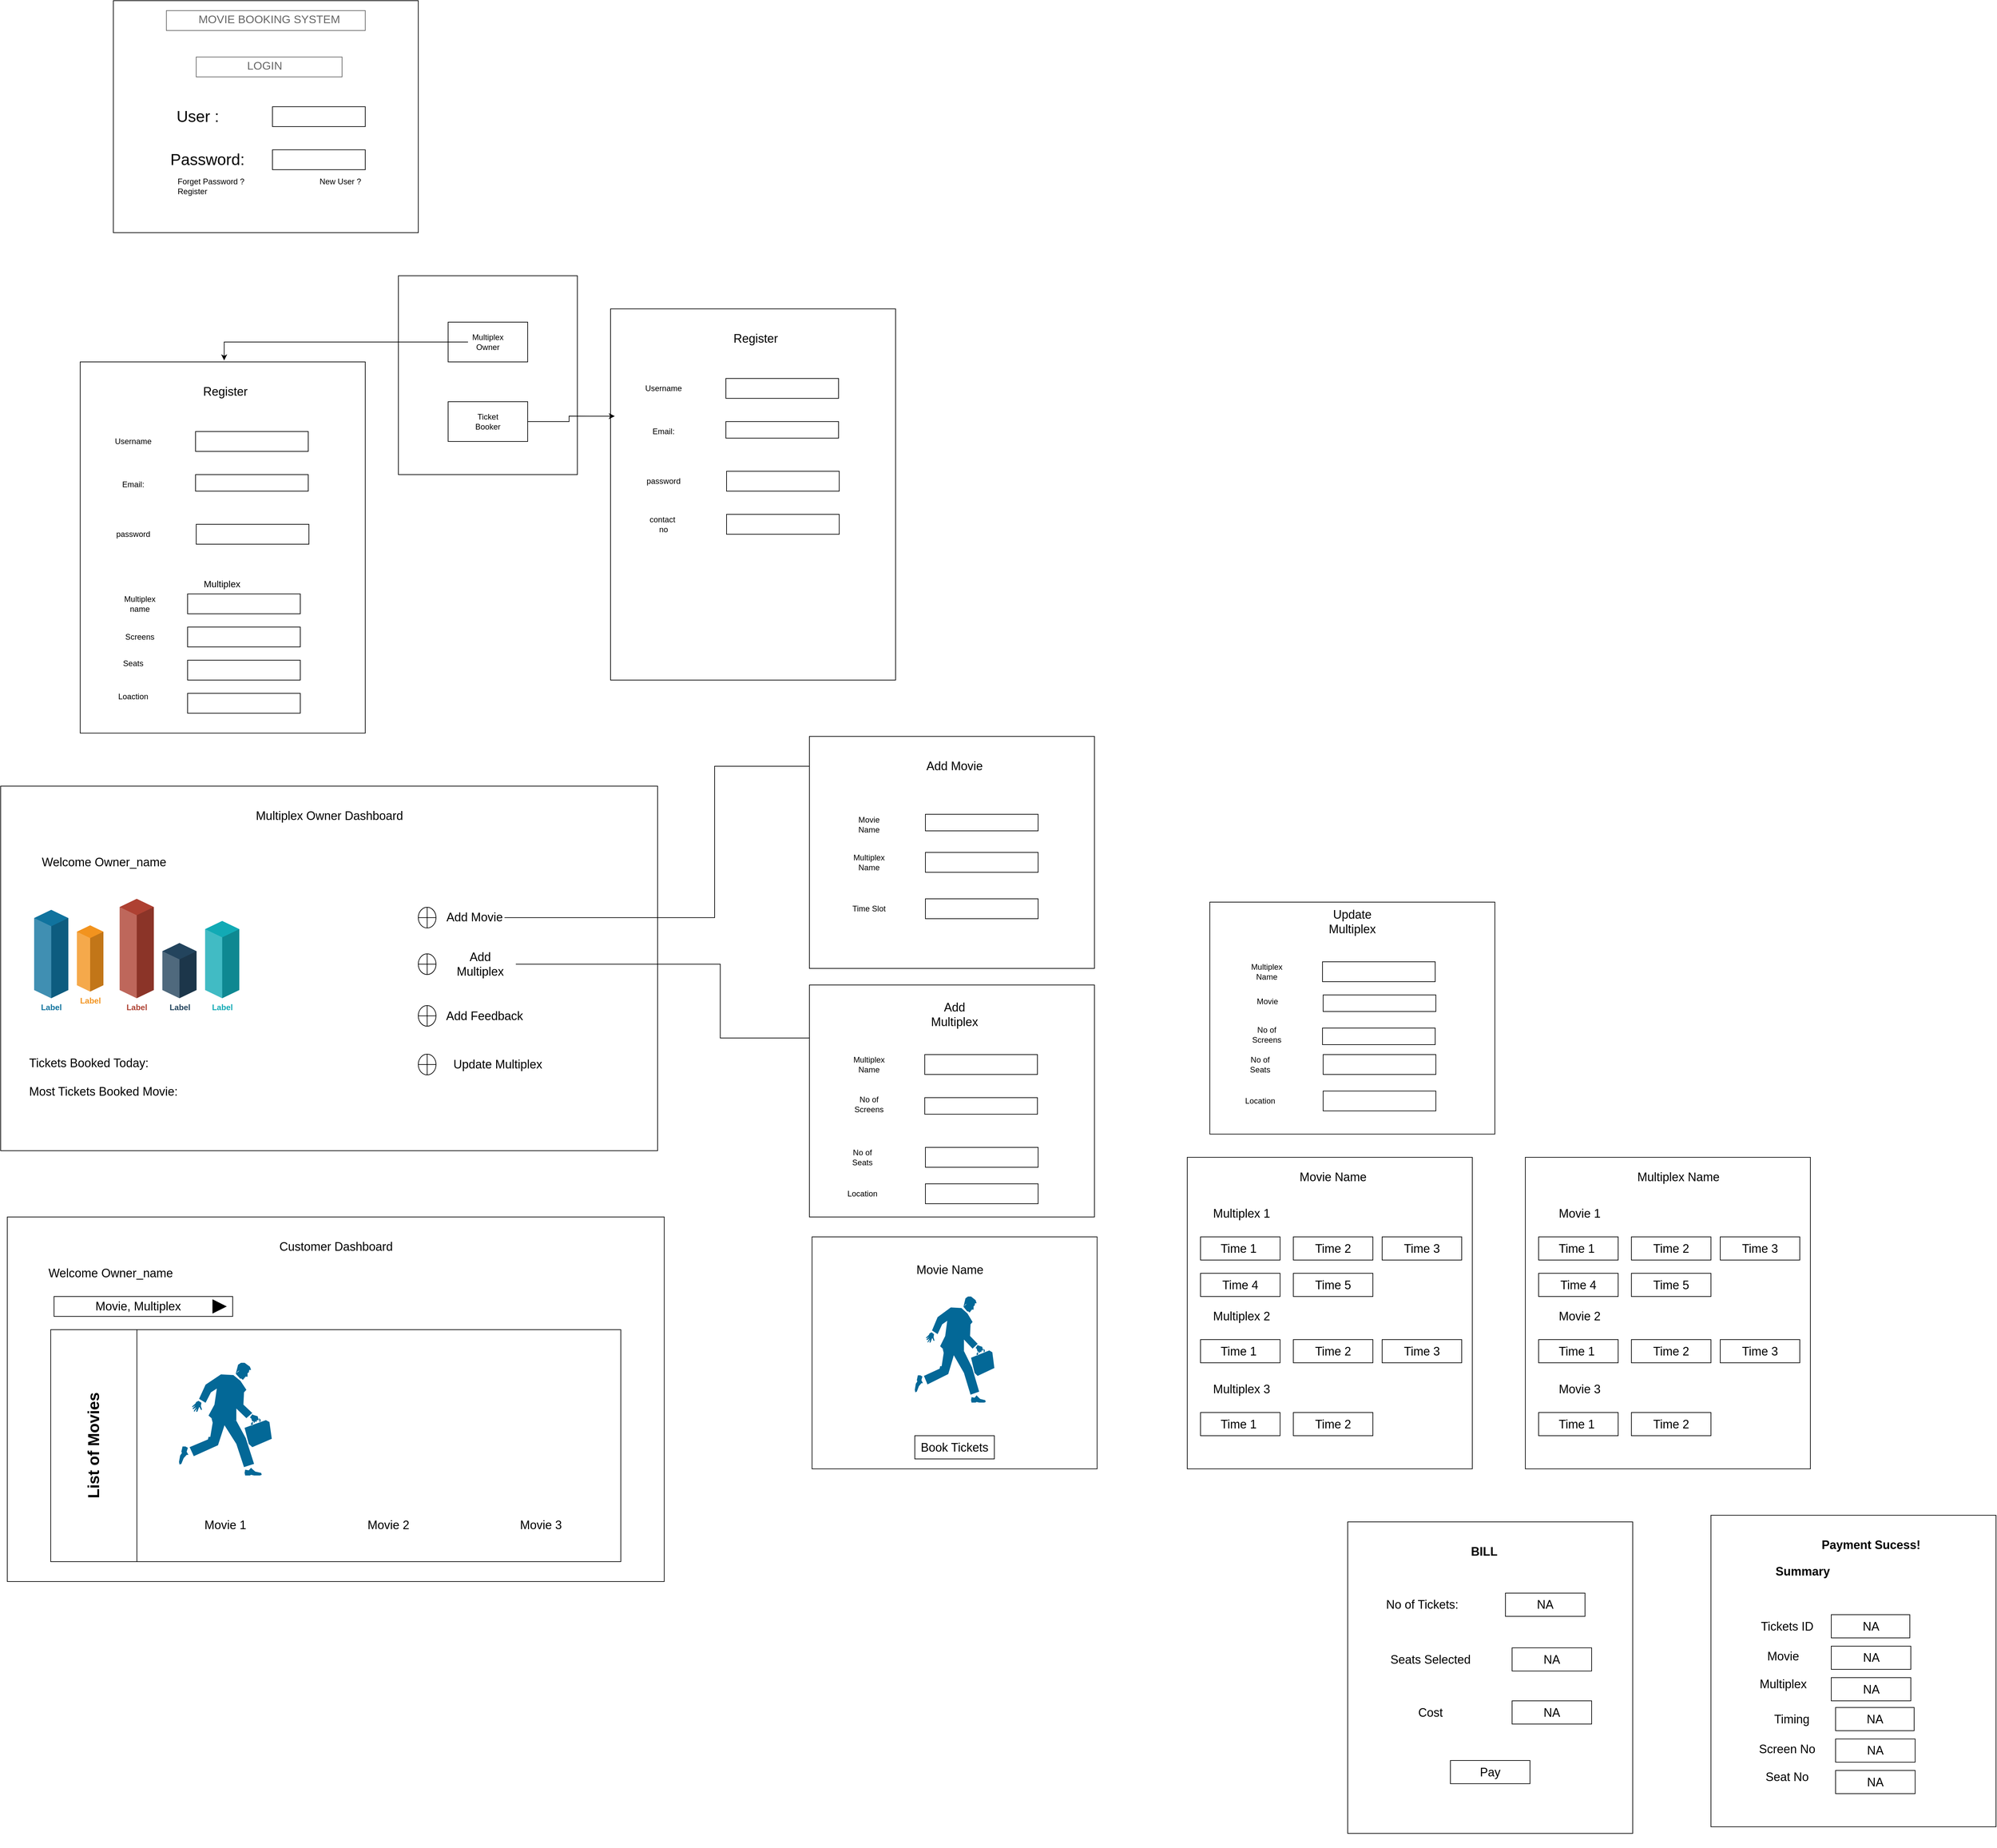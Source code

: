 <mxfile version="24.2.3" type="device">
  <diagram name="Page-1" id="WQrymJdr3ygTcZnvvrK-">
    <mxGraphModel dx="4088" dy="1888" grid="1" gridSize="10" guides="1" tooltips="1" connect="1" arrows="1" fold="1" page="0" pageScale="1" pageWidth="850" pageHeight="1100" math="0" shadow="0">
      <root>
        <mxCell id="0" />
        <mxCell id="1" parent="0" />
        <mxCell id="TUhkHiEP8NOq4ZhZ3hfY-7" value="&lt;font style=&quot;font-size: 24px;&quot;&gt;&amp;nbsp; &amp;nbsp; &amp;nbsp; &amp;nbsp; &amp;nbsp; &amp;nbsp; &amp;nbsp; User :&amp;nbsp;&lt;/font&gt;" style="rounded=0;whiteSpace=wrap;html=1;align=left;" parent="1" vertex="1">
          <mxGeometry x="50" y="25" width="460" height="350" as="geometry" />
        </mxCell>
        <mxCell id="-5BwdbjYQAo27r-Ugojy-1" value="&amp;nbsp; &amp;nbsp; &amp;nbsp; &amp;nbsp; &amp;nbsp;MOVIE BOOKING SYSTEM" style="strokeWidth=1;shadow=0;dashed=0;align=center;html=1;shape=mxgraph.mockup.text.textBox;fontColor=#666666;align=left;fontSize=17;spacingLeft=4;spacingTop=-3;whiteSpace=wrap;strokeColor=#666666;mainText=" parent="1" vertex="1">
          <mxGeometry x="130" y="40" width="300" height="30" as="geometry" />
        </mxCell>
        <mxCell id="-5BwdbjYQAo27r-Ugojy-2" value="&amp;nbsp; &amp;nbsp; &amp;nbsp; &amp;nbsp; &amp;nbsp; &amp;nbsp; &amp;nbsp; &amp;nbsp;LOGIN" style="strokeWidth=1;shadow=0;dashed=0;align=center;html=1;shape=mxgraph.mockup.text.textBox;fontColor=#666666;align=left;fontSize=17;spacingLeft=4;spacingTop=-3;whiteSpace=wrap;strokeColor=#666666;mainText=" parent="1" vertex="1">
          <mxGeometry x="175" y="110" width="220" height="30" as="geometry" />
        </mxCell>
        <mxCell id="CASm4LbB6wG_RDwQblRx-1" value="" style="verticalLabelPosition=bottom;verticalAlign=top;html=1;shape=mxgraph.basic.rect;fillColor2=none;strokeWidth=1;size=20;indent=5;" parent="1" vertex="1">
          <mxGeometry x="290" y="185" width="140" height="30" as="geometry" />
        </mxCell>
        <mxCell id="CASm4LbB6wG_RDwQblRx-2" value="&lt;font style=&quot;font-size: 24px;&quot;&gt;Password:&lt;/font&gt;" style="text;strokeColor=none;align=center;fillColor=none;html=1;verticalAlign=middle;whiteSpace=wrap;rounded=0;" parent="1" vertex="1">
          <mxGeometry x="162" y="250" width="60" height="30" as="geometry" />
        </mxCell>
        <mxCell id="CASm4LbB6wG_RDwQblRx-3" value="" style="verticalLabelPosition=bottom;verticalAlign=top;html=1;shape=mxgraph.basic.rect;fillColor2=none;strokeWidth=1;size=20;indent=5;" parent="1" vertex="1">
          <mxGeometry x="290" y="250" width="140" height="30" as="geometry" />
        </mxCell>
        <mxCell id="CASm4LbB6wG_RDwQblRx-4" value="Forget Password ?&amp;nbsp; &amp;nbsp; &amp;nbsp; &amp;nbsp; &amp;nbsp; &amp;nbsp; &amp;nbsp; &amp;nbsp; &amp;nbsp; &amp;nbsp; &amp;nbsp; &amp;nbsp; &amp;nbsp; &amp;nbsp; &amp;nbsp; &amp;nbsp; &amp;nbsp; New User ? Register" style="text;strokeColor=none;align=left;fillColor=none;html=1;verticalAlign=middle;whiteSpace=wrap;rounded=0;" parent="1" vertex="1">
          <mxGeometry x="145" y="290" width="325" height="30" as="geometry" />
        </mxCell>
        <mxCell id="CASm4LbB6wG_RDwQblRx-5" value="" style="verticalLabelPosition=bottom;verticalAlign=top;html=1;shape=mxgraph.basic.rect;fillColor2=none;strokeWidth=1;size=20;indent=5;" parent="1" vertex="1">
          <mxGeometry x="480" y="440" width="270" height="300" as="geometry" />
        </mxCell>
        <mxCell id="CASm4LbB6wG_RDwQblRx-6" value="" style="verticalLabelPosition=bottom;verticalAlign=top;html=1;shape=mxgraph.basic.rect;fillColor2=none;strokeWidth=1;size=20;indent=5;" parent="1" vertex="1">
          <mxGeometry x="555" y="510" width="120" height="60" as="geometry" />
        </mxCell>
        <mxCell id="CASm4LbB6wG_RDwQblRx-7" value="" style="verticalLabelPosition=bottom;verticalAlign=top;html=1;shape=mxgraph.basic.rect;fillColor2=none;strokeWidth=1;size=20;indent=5;" parent="1" vertex="1">
          <mxGeometry x="555" y="630" width="120" height="60" as="geometry" />
        </mxCell>
        <mxCell id="CASm4LbB6wG_RDwQblRx-8" value="Multiplex Owner" style="text;strokeColor=none;align=center;fillColor=none;html=1;verticalAlign=middle;whiteSpace=wrap;rounded=0;" parent="1" vertex="1">
          <mxGeometry x="585" y="525" width="60" height="30" as="geometry" />
        </mxCell>
        <mxCell id="CASm4LbB6wG_RDwQblRx-9" value="Ticket Booker" style="text;strokeColor=none;align=center;fillColor=none;html=1;verticalAlign=middle;whiteSpace=wrap;rounded=0;" parent="1" vertex="1">
          <mxGeometry x="585" y="645" width="60" height="30" as="geometry" />
        </mxCell>
        <mxCell id="CASm4LbB6wG_RDwQblRx-11" value="&lt;span style=&quot;color: rgba(0, 0, 0, 0); font-family: monospace; font-size: 0px; text-align: start;&quot;&gt;%3CmxGraphModel%3E%3Croot%3E%3CmxCell%20id%3D%220%22%2F%3E%3CmxCell%20id%3D%221%22%20parent%3D%220%22%2F%3E%3CmxCell%20id%3D%222%22%20value%3D%22%22%20style%3D%22verticalLabelPosition%3Dbottom%3BverticalAlign%3Dtop%3Bhtml%3D1%3Bshape%3Dmxgraph.basic.rect%3BfillColor2%3Dnone%3BstrokeWidth%3D1%3Bsize%3D20%3Bindent%3D5%3B%22%20vertex%3D%221%22%20parent%3D%221%22%3E%3CmxGeometry%20x%3D%22174%22%20y%3D%22675%22%20width%3D%22170%22%20height%3D%2230%22%20as%3D%22geometry%22%2F%3E%3C%2FmxCell%3E%3C%2Froot%3E%3C%2FmxGraphModel%3E&lt;/span&gt;" style="verticalLabelPosition=bottom;verticalAlign=top;html=1;shape=mxgraph.basic.rect;fillColor2=none;strokeWidth=1;size=0;indent=5;" parent="1" vertex="1">
          <mxGeometry y="570" width="430" height="560" as="geometry" />
        </mxCell>
        <mxCell id="CASm4LbB6wG_RDwQblRx-12" value="&lt;font style=&quot;font-size: 18px;&quot;&gt;Register&lt;/font&gt;" style="text;strokeColor=none;align=center;fillColor=none;html=1;verticalAlign=middle;whiteSpace=wrap;rounded=0;" parent="1" vertex="1">
          <mxGeometry x="174" y="600" width="90" height="30" as="geometry" />
        </mxCell>
        <mxCell id="CASm4LbB6wG_RDwQblRx-13" value="Username" style="text;strokeColor=none;align=center;fillColor=none;html=1;verticalAlign=middle;whiteSpace=wrap;rounded=0;" parent="1" vertex="1">
          <mxGeometry x="50" y="675" width="60" height="30" as="geometry" />
        </mxCell>
        <mxCell id="CASm4LbB6wG_RDwQblRx-15" value="Email:" style="text;strokeColor=none;align=center;fillColor=none;html=1;verticalAlign=middle;whiteSpace=wrap;rounded=0;" parent="1" vertex="1">
          <mxGeometry x="50" y="740" width="60" height="30" as="geometry" />
        </mxCell>
        <mxCell id="CASm4LbB6wG_RDwQblRx-16" value="password" style="text;strokeColor=none;align=center;fillColor=none;html=1;verticalAlign=middle;whiteSpace=wrap;rounded=0;" parent="1" vertex="1">
          <mxGeometry x="50" y="815" width="60" height="30" as="geometry" />
        </mxCell>
        <mxCell id="CASm4LbB6wG_RDwQblRx-17" value="&lt;font style=&quot;font-size: 14px;&quot;&gt;Multiplex&lt;/font&gt;" style="text;strokeColor=none;align=center;fillColor=none;html=1;verticalAlign=middle;whiteSpace=wrap;rounded=0;" parent="1" vertex="1">
          <mxGeometry x="184" y="890" width="60" height="30" as="geometry" />
        </mxCell>
        <mxCell id="CASm4LbB6wG_RDwQblRx-18" value="Multiplex name" style="text;strokeColor=none;align=center;fillColor=none;html=1;verticalAlign=middle;whiteSpace=wrap;rounded=0;" parent="1" vertex="1">
          <mxGeometry x="50" y="920" width="80" height="30" as="geometry" />
        </mxCell>
        <mxCell id="CASm4LbB6wG_RDwQblRx-19" value="Screens" style="text;strokeColor=none;align=center;fillColor=none;html=1;verticalAlign=middle;whiteSpace=wrap;rounded=0;" parent="1" vertex="1">
          <mxGeometry x="50" y="970" width="80" height="30" as="geometry" />
        </mxCell>
        <mxCell id="CASm4LbB6wG_RDwQblRx-20" value="Seats" style="text;strokeColor=none;align=center;fillColor=none;html=1;verticalAlign=middle;whiteSpace=wrap;rounded=0;" parent="1" vertex="1">
          <mxGeometry x="40" y="1010" width="80" height="30" as="geometry" />
        </mxCell>
        <mxCell id="CASm4LbB6wG_RDwQblRx-22" value="Loaction" style="text;strokeColor=none;align=center;fillColor=none;html=1;verticalAlign=middle;whiteSpace=wrap;rounded=0;" parent="1" vertex="1">
          <mxGeometry x="40" y="1060" width="80" height="30" as="geometry" />
        </mxCell>
        <mxCell id="CASm4LbB6wG_RDwQblRx-24" value="" style="verticalLabelPosition=bottom;verticalAlign=top;html=1;shape=mxgraph.basic.rect;fillColor2=none;strokeWidth=1;size=20;indent=5;" parent="1" vertex="1">
          <mxGeometry x="174" y="675" width="170" height="30" as="geometry" />
        </mxCell>
        <mxCell id="CASm4LbB6wG_RDwQblRx-25" value="" style="verticalLabelPosition=bottom;verticalAlign=top;html=1;shape=mxgraph.basic.rect;fillColor2=none;strokeWidth=1;size=20;indent=5;" parent="1" vertex="1">
          <mxGeometry x="174" y="740" width="170" height="25" as="geometry" />
        </mxCell>
        <mxCell id="CASm4LbB6wG_RDwQblRx-26" value="" style="verticalLabelPosition=bottom;verticalAlign=top;html=1;shape=mxgraph.basic.rect;fillColor2=none;strokeWidth=1;size=20;indent=5;" parent="1" vertex="1">
          <mxGeometry x="175" y="815" width="170" height="30" as="geometry" />
        </mxCell>
        <mxCell id="CASm4LbB6wG_RDwQblRx-28" value="" style="verticalLabelPosition=bottom;verticalAlign=top;html=1;shape=mxgraph.basic.rect;fillColor2=none;strokeWidth=1;size=20;indent=5;" parent="1" vertex="1">
          <mxGeometry x="162" y="920" width="170" height="30" as="geometry" />
        </mxCell>
        <mxCell id="CASm4LbB6wG_RDwQblRx-29" value="" style="verticalLabelPosition=bottom;verticalAlign=top;html=1;shape=mxgraph.basic.rect;fillColor2=none;strokeWidth=1;size=20;indent=5;" parent="1" vertex="1">
          <mxGeometry x="162" y="970" width="170" height="30" as="geometry" />
        </mxCell>
        <mxCell id="CASm4LbB6wG_RDwQblRx-30" value="" style="verticalLabelPosition=bottom;verticalAlign=top;html=1;shape=mxgraph.basic.rect;fillColor2=none;strokeWidth=1;size=20;indent=5;" parent="1" vertex="1">
          <mxGeometry x="162" y="1020" width="170" height="30" as="geometry" />
        </mxCell>
        <mxCell id="CASm4LbB6wG_RDwQblRx-31" value="" style="verticalLabelPosition=bottom;verticalAlign=top;html=1;shape=mxgraph.basic.rect;fillColor2=none;strokeWidth=1;size=20;indent=5;" parent="1" vertex="1">
          <mxGeometry x="162" y="1070" width="170" height="30" as="geometry" />
        </mxCell>
        <mxCell id="CASm4LbB6wG_RDwQblRx-33" value="&lt;span style=&quot;color: rgba(0, 0, 0, 0); font-family: monospace; font-size: 0px; text-align: start;&quot;&gt;%3CmxGraphModel%3E%3Croot%3E%3CmxCell%20id%3D%220%22%2F%3E%3CmxCell%20id%3D%221%22%20parent%3D%220%22%2F%3E%3CmxCell%20id%3D%222%22%20value%3D%22%22%20style%3D%22verticalLabelPosition%3Dbottom%3BverticalAlign%3Dtop%3Bhtml%3D1%3Bshape%3Dmxgraph.basic.rect%3BfillColor2%3Dnone%3BstrokeWidth%3D1%3Bsize%3D20%3Bindent%3D5%3B%22%20vertex%3D%221%22%20parent%3D%221%22%3E%3CmxGeometry%20x%3D%22174%22%20y%3D%22675%22%20width%3D%22170%22%20height%3D%2230%22%20as%3D%22geometry%22%2F%3E%3C%2FmxCell%3E%3C%2Froot%3E%3C%2FmxGraphModel%3E&lt;/span&gt;" style="verticalLabelPosition=bottom;verticalAlign=top;html=1;shape=mxgraph.basic.rect;fillColor2=none;strokeWidth=1;size=0;indent=5;" parent="1" vertex="1">
          <mxGeometry x="800" y="490" width="430" height="560" as="geometry" />
        </mxCell>
        <mxCell id="CASm4LbB6wG_RDwQblRx-34" value="&lt;font style=&quot;font-size: 18px;&quot;&gt;Register&lt;/font&gt;" style="text;strokeColor=none;align=center;fillColor=none;html=1;verticalAlign=middle;whiteSpace=wrap;rounded=0;" parent="1" vertex="1">
          <mxGeometry x="974" y="520" width="90" height="30" as="geometry" />
        </mxCell>
        <mxCell id="CASm4LbB6wG_RDwQblRx-35" value="Username" style="text;strokeColor=none;align=center;fillColor=none;html=1;verticalAlign=middle;whiteSpace=wrap;rounded=0;" parent="1" vertex="1">
          <mxGeometry x="850" y="595" width="60" height="30" as="geometry" />
        </mxCell>
        <mxCell id="CASm4LbB6wG_RDwQblRx-36" value="Email:" style="text;strokeColor=none;align=center;fillColor=none;html=1;verticalAlign=middle;whiteSpace=wrap;rounded=0;" parent="1" vertex="1">
          <mxGeometry x="850" y="660" width="60" height="30" as="geometry" />
        </mxCell>
        <mxCell id="CASm4LbB6wG_RDwQblRx-37" value="password" style="text;strokeColor=none;align=center;fillColor=none;html=1;verticalAlign=middle;whiteSpace=wrap;rounded=0;" parent="1" vertex="1">
          <mxGeometry x="850" y="735" width="60" height="30" as="geometry" />
        </mxCell>
        <mxCell id="CASm4LbB6wG_RDwQblRx-44" value="" style="verticalLabelPosition=bottom;verticalAlign=top;html=1;shape=mxgraph.basic.rect;fillColor2=none;strokeWidth=1;size=20;indent=5;" parent="1" vertex="1">
          <mxGeometry x="974" y="595" width="170" height="30" as="geometry" />
        </mxCell>
        <mxCell id="CASm4LbB6wG_RDwQblRx-45" value="" style="verticalLabelPosition=bottom;verticalAlign=top;html=1;shape=mxgraph.basic.rect;fillColor2=none;strokeWidth=1;size=20;indent=5;" parent="1" vertex="1">
          <mxGeometry x="974" y="660" width="170" height="25" as="geometry" />
        </mxCell>
        <mxCell id="CASm4LbB6wG_RDwQblRx-46" value="" style="verticalLabelPosition=bottom;verticalAlign=top;html=1;shape=mxgraph.basic.rect;fillColor2=none;strokeWidth=1;size=20;indent=5;" parent="1" vertex="1">
          <mxGeometry x="975" y="735" width="170" height="30" as="geometry" />
        </mxCell>
        <mxCell id="CASm4LbB6wG_RDwQblRx-51" value="contact&amp;nbsp; no" style="text;strokeColor=none;align=center;fillColor=none;html=1;verticalAlign=middle;whiteSpace=wrap;rounded=0;" parent="1" vertex="1">
          <mxGeometry x="850" y="800" width="60" height="30" as="geometry" />
        </mxCell>
        <mxCell id="CASm4LbB6wG_RDwQblRx-52" value="" style="verticalLabelPosition=bottom;verticalAlign=top;html=1;shape=mxgraph.basic.rect;fillColor2=none;strokeWidth=1;size=20;indent=5;" parent="1" vertex="1">
          <mxGeometry x="975" y="800" width="170" height="30" as="geometry" />
        </mxCell>
        <mxCell id="CASm4LbB6wG_RDwQblRx-53" value="" style="verticalLabelPosition=bottom;verticalAlign=top;html=1;shape=mxgraph.basic.rect;fillColor2=none;strokeWidth=1;size=20;indent=5;movable=0;resizable=0;rotatable=0;deletable=0;editable=0;locked=1;connectable=0;" parent="1" vertex="1">
          <mxGeometry x="-120" y="1210" width="991" height="550" as="geometry" />
        </mxCell>
        <mxCell id="CASm4LbB6wG_RDwQblRx-54" value="&lt;span style=&quot;font-size: 18px;&quot;&gt;Multiplex Owner Dashboard&lt;/span&gt;" style="text;strokeColor=none;align=center;fillColor=none;html=1;verticalAlign=middle;whiteSpace=wrap;rounded=0;" parent="1" vertex="1">
          <mxGeometry x="260.5" y="1240" width="230" height="30" as="geometry" />
        </mxCell>
        <mxCell id="CASm4LbB6wG_RDwQblRx-55" value="&lt;span style=&quot;font-size: 18px;&quot;&gt;Welcome Owner_name&lt;/span&gt;" style="text;strokeColor=none;align=center;fillColor=none;html=1;verticalAlign=middle;whiteSpace=wrap;rounded=0;" parent="1" vertex="1">
          <mxGeometry x="-79.5" y="1310" width="230" height="30" as="geometry" />
        </mxCell>
        <mxCell id="CASm4LbB6wG_RDwQblRx-62" value="Label" style="verticalLabelPosition=bottom;verticalAlign=top;html=1;shape=mxgraph.infographic.shadedCube;isoAngle=15;fillColor=#F2931E;strokeColor=none;fontStyle=1;fontColor=#F2931E;fontSize=12;shadow=0;" parent="1" vertex="1">
          <mxGeometry x="-5" y="1420" width="40" height="100" as="geometry" />
        </mxCell>
        <mxCell id="CASm4LbB6wG_RDwQblRx-66" value="&lt;span style=&quot;font-size: 18px;&quot;&gt;Tickets Booked Today:&lt;/span&gt;&lt;div&gt;&lt;span style=&quot;font-size: 18px;&quot;&gt;&lt;br&gt;&lt;/span&gt;&lt;div&gt;&lt;span style=&quot;font-size: 18px;&quot;&gt;Most Tickets Booked Movie:&lt;/span&gt;&lt;/div&gt;&lt;/div&gt;" style="text;strokeColor=none;align=left;fillColor=none;html=1;verticalAlign=middle;whiteSpace=wrap;rounded=0;" parent="1" vertex="1">
          <mxGeometry x="-79.5" y="1620" width="290" height="60" as="geometry" />
        </mxCell>
        <mxCell id="CASm4LbB6wG_RDwQblRx-109" style="edgeStyle=orthogonalEdgeStyle;rounded=0;orthogonalLoop=1;jettySize=auto;html=1;entryX=0;entryY=0.5;entryDx=0;entryDy=0;" parent="1" source="CASm4LbB6wG_RDwQblRx-70" target="CASm4LbB6wG_RDwQblRx-78" edge="1">
          <mxGeometry relative="1" as="geometry" />
        </mxCell>
        <mxCell id="CASm4LbB6wG_RDwQblRx-110" style="edgeStyle=orthogonalEdgeStyle;rounded=0;orthogonalLoop=1;jettySize=auto;html=1;entryX=0.5;entryY=1;entryDx=0;entryDy=0;" parent="1" source="CASm4LbB6wG_RDwQblRx-74" target="CASm4LbB6wG_RDwQblRx-98" edge="1">
          <mxGeometry relative="1" as="geometry" />
        </mxCell>
        <mxCell id="CASm4LbB6wG_RDwQblRx-77" value="&lt;span style=&quot;color: rgba(0, 0, 0, 0); font-family: monospace; font-size: 0px; text-align: start;&quot;&gt;%3CmxGraphModel%3E%3Croot%3E%3CmxCell%20id%3D%220%22%2F%3E%3CmxCell%20id%3D%221%22%20parent%3D%220%22%2F%3E%3CmxCell%20id%3D%222%22%20value%3D%22%22%20style%3D%22verticalLabelPosition%3Dbottom%3BverticalAlign%3Dtop%3Bhtml%3D1%3Bshape%3Dmxgraph.basic.rect%3BfillColor2%3Dnone%3BstrokeWidth%3D1%3Bsize%3D20%3Bindent%3D5%3B%22%20vertex%3D%221%22%20parent%3D%221%22%3E%3CmxGeometry%20x%3D%22174%22%20y%3D%22675%22%20width%3D%22170%22%20height%3D%2230%22%20as%3D%22geometry%22%2F%3E%3C%2FmxCell%3E%3C%2Froot%3E%3C%2FmxGraphModel%3E&lt;/span&gt;" style="verticalLabelPosition=bottom;verticalAlign=top;html=1;shape=mxgraph.basic.rect;fillColor2=none;strokeWidth=1;size=0;indent=5;" parent="1" vertex="1">
          <mxGeometry x="1100" y="1135" width="430" height="350" as="geometry" />
        </mxCell>
        <mxCell id="CASm4LbB6wG_RDwQblRx-78" value="&lt;font style=&quot;font-size: 18px;&quot;&gt;Add Movie&lt;/font&gt;" style="text;strokeColor=none;align=center;fillColor=none;html=1;verticalAlign=middle;whiteSpace=wrap;rounded=0;" parent="1" vertex="1">
          <mxGeometry x="1274" y="1165" width="90" height="30" as="geometry" />
        </mxCell>
        <mxCell id="CASm4LbB6wG_RDwQblRx-79" value="Multiplex Name" style="text;strokeColor=none;align=center;fillColor=none;html=1;verticalAlign=middle;whiteSpace=wrap;rounded=0;" parent="1" vertex="1">
          <mxGeometry x="1150" y="1310" width="80" height="30" as="geometry" />
        </mxCell>
        <mxCell id="CASm4LbB6wG_RDwQblRx-80" value="Movie Name" style="text;strokeColor=none;align=center;fillColor=none;html=1;verticalAlign=middle;whiteSpace=wrap;rounded=0;" parent="1" vertex="1">
          <mxGeometry x="1160" y="1252.5" width="60" height="30" as="geometry" />
        </mxCell>
        <mxCell id="CASm4LbB6wG_RDwQblRx-81" value="Time Slot" style="text;strokeColor=none;align=center;fillColor=none;html=1;verticalAlign=middle;whiteSpace=wrap;rounded=0;" parent="1" vertex="1">
          <mxGeometry x="1160" y="1380" width="60" height="30" as="geometry" />
        </mxCell>
        <mxCell id="CASm4LbB6wG_RDwQblRx-82" value="" style="verticalLabelPosition=bottom;verticalAlign=top;html=1;shape=mxgraph.basic.rect;fillColor2=none;strokeWidth=1;size=20;indent=5;" parent="1" vertex="1">
          <mxGeometry x="1275" y="1310" width="170" height="30" as="geometry" />
        </mxCell>
        <mxCell id="CASm4LbB6wG_RDwQblRx-83" value="" style="verticalLabelPosition=bottom;verticalAlign=top;html=1;shape=mxgraph.basic.rect;fillColor2=none;strokeWidth=1;size=20;indent=5;" parent="1" vertex="1">
          <mxGeometry x="1275" y="1252.5" width="170" height="25" as="geometry" />
        </mxCell>
        <mxCell id="CASm4LbB6wG_RDwQblRx-84" value="" style="verticalLabelPosition=bottom;verticalAlign=top;html=1;shape=mxgraph.basic.rect;fillColor2=none;strokeWidth=1;size=20;indent=5;" parent="1" vertex="1">
          <mxGeometry x="1275" y="1380" width="170" height="30" as="geometry" />
        </mxCell>
        <mxCell id="CASm4LbB6wG_RDwQblRx-97" value="&lt;span style=&quot;color: rgba(0, 0, 0, 0); font-family: monospace; font-size: 0px; text-align: start;&quot;&gt;%3CmxGraphModel%3E%3Croot%3E%3CmxCell%20id%3D%220%22%2F%3E%3CmxCell%20id%3D%221%22%20parent%3D%220%22%2F%3E%3CmxCell%20id%3D%222%22%20value%3D%22%22%20style%3D%22verticalLabelPosition%3Dbottom%3BverticalAlign%3Dtop%3Bhtml%3D1%3Bshape%3Dmxgraph.basic.rect%3BfillColor2%3Dnone%3BstrokeWidth%3D1%3Bsize%3D20%3Bindent%3D5%3B%22%20vertex%3D%221%22%20parent%3D%221%22%3E%3CmxGeometry%20x%3D%22174%22%20y%3D%22675%22%20width%3D%22170%22%20height%3D%2230%22%20as%3D%22geometry%22%2F%3E%3C%2FmxCell%3E%3C%2Froot%3E%3C%2FmxGraphModel%3E&lt;/span&gt;" style="verticalLabelPosition=bottom;verticalAlign=top;html=1;shape=mxgraph.basic.rect;fillColor2=none;strokeWidth=1;size=0;indent=5;" parent="1" vertex="1">
          <mxGeometry x="1100" y="1510" width="430" height="350" as="geometry" />
        </mxCell>
        <mxCell id="CASm4LbB6wG_RDwQblRx-98" value="&lt;font style=&quot;font-size: 18px;&quot;&gt;Add Multiplex&lt;/font&gt;" style="text;strokeColor=none;align=center;fillColor=none;html=1;verticalAlign=middle;whiteSpace=wrap;rounded=0;" parent="1" vertex="1">
          <mxGeometry x="1274" y="1540" width="90" height="30" as="geometry" />
        </mxCell>
        <mxCell id="CASm4LbB6wG_RDwQblRx-99" value="Multiplex Name" style="text;strokeColor=none;align=center;fillColor=none;html=1;verticalAlign=middle;whiteSpace=wrap;rounded=0;" parent="1" vertex="1">
          <mxGeometry x="1150" y="1615" width="80" height="30" as="geometry" />
        </mxCell>
        <mxCell id="CASm4LbB6wG_RDwQblRx-100" value="No of Screens" style="text;strokeColor=none;align=center;fillColor=none;html=1;verticalAlign=middle;whiteSpace=wrap;rounded=0;" parent="1" vertex="1">
          <mxGeometry x="1160" y="1675" width="60" height="30" as="geometry" />
        </mxCell>
        <mxCell id="CASm4LbB6wG_RDwQblRx-101" value="No of Seats" style="text;strokeColor=none;align=center;fillColor=none;html=1;verticalAlign=middle;whiteSpace=wrap;rounded=0;" parent="1" vertex="1">
          <mxGeometry x="1150" y="1755" width="60" height="30" as="geometry" />
        </mxCell>
        <mxCell id="CASm4LbB6wG_RDwQblRx-102" value="" style="verticalLabelPosition=bottom;verticalAlign=top;html=1;shape=mxgraph.basic.rect;fillColor2=none;strokeWidth=1;size=20;indent=5;" parent="1" vertex="1">
          <mxGeometry x="1274" y="1615" width="170" height="30" as="geometry" />
        </mxCell>
        <mxCell id="CASm4LbB6wG_RDwQblRx-103" value="" style="verticalLabelPosition=bottom;verticalAlign=top;html=1;shape=mxgraph.basic.rect;fillColor2=none;strokeWidth=1;size=20;indent=5;" parent="1" vertex="1">
          <mxGeometry x="1274" y="1680" width="170" height="25" as="geometry" />
        </mxCell>
        <mxCell id="CASm4LbB6wG_RDwQblRx-104" value="" style="verticalLabelPosition=bottom;verticalAlign=top;html=1;shape=mxgraph.basic.rect;fillColor2=none;strokeWidth=1;size=20;indent=5;" parent="1" vertex="1">
          <mxGeometry x="1275" y="1755" width="170" height="30" as="geometry" />
        </mxCell>
        <mxCell id="CASm4LbB6wG_RDwQblRx-106" value="Location" style="text;strokeColor=none;align=center;fillColor=none;html=1;verticalAlign=middle;whiteSpace=wrap;rounded=0;" parent="1" vertex="1">
          <mxGeometry x="1150" y="1810" width="60" height="30" as="geometry" />
        </mxCell>
        <mxCell id="CASm4LbB6wG_RDwQblRx-107" value="" style="verticalLabelPosition=bottom;verticalAlign=top;html=1;shape=mxgraph.basic.rect;fillColor2=none;strokeWidth=1;size=20;indent=5;" parent="1" vertex="1">
          <mxGeometry x="1275" y="1810" width="170" height="30" as="geometry" />
        </mxCell>
        <mxCell id="CASm4LbB6wG_RDwQblRx-111" style="edgeStyle=orthogonalEdgeStyle;rounded=0;orthogonalLoop=1;jettySize=auto;html=1;entryX=0.505;entryY=-0.004;entryDx=0;entryDy=0;entryPerimeter=0;" parent="1" source="CASm4LbB6wG_RDwQblRx-8" target="CASm4LbB6wG_RDwQblRx-11" edge="1">
          <mxGeometry relative="1" as="geometry" />
        </mxCell>
        <mxCell id="CASm4LbB6wG_RDwQblRx-113" style="edgeStyle=orthogonalEdgeStyle;rounded=0;orthogonalLoop=1;jettySize=auto;html=1;entryX=0.015;entryY=0.289;entryDx=0;entryDy=0;entryPerimeter=0;" parent="1" source="CASm4LbB6wG_RDwQblRx-7" target="CASm4LbB6wG_RDwQblRx-33" edge="1">
          <mxGeometry relative="1" as="geometry" />
        </mxCell>
        <mxCell id="CASm4LbB6wG_RDwQblRx-114" value="" style="verticalLabelPosition=bottom;verticalAlign=top;html=1;shape=mxgraph.basic.rect;fillColor2=none;strokeWidth=1;size=20;indent=5;movable=0;resizable=0;rotatable=0;deletable=0;editable=0;locked=1;connectable=0;" parent="1" vertex="1">
          <mxGeometry x="-110" y="1860" width="991" height="550" as="geometry" />
        </mxCell>
        <mxCell id="CASm4LbB6wG_RDwQblRx-115" value="&lt;span style=&quot;font-size: 18px;&quot;&gt;Customer Dashboard&lt;/span&gt;" style="text;strokeColor=none;align=center;fillColor=none;html=1;verticalAlign=middle;whiteSpace=wrap;rounded=0;" parent="1" vertex="1">
          <mxGeometry x="270.5" y="1890" width="230" height="30" as="geometry" />
        </mxCell>
        <mxCell id="CASm4LbB6wG_RDwQblRx-116" value="&lt;span style=&quot;font-size: 18px;&quot;&gt;Welcome Owner_name&lt;/span&gt;" style="text;strokeColor=none;align=center;fillColor=none;html=1;verticalAlign=middle;whiteSpace=wrap;rounded=0;" parent="1" vertex="1">
          <mxGeometry x="-69.5" y="1930" width="230" height="30" as="geometry" />
        </mxCell>
        <mxCell id="CASm4LbB6wG_RDwQblRx-135" value="&lt;font style=&quot;font-size: 18px;&quot;&gt;&amp;nbsp; &amp;nbsp; &amp;nbsp; &amp;nbsp; &amp;nbsp; &amp;nbsp; Movie, Multiplex&lt;/font&gt;" style="rounded=0;whiteSpace=wrap;html=1;align=left;" parent="1" vertex="1">
          <mxGeometry x="-39.5" y="1980" width="269.5" height="30" as="geometry" />
        </mxCell>
        <mxCell id="CASm4LbB6wG_RDwQblRx-136" value="" style="shape=image;html=1;verticalAlign=top;verticalLabelPosition=bottom;labelBackgroundColor=#ffffff;imageAspect=0;aspect=fixed;image=https://cdn2.iconfinder.com/data/icons/search-outline-24-px/24/commerce_and_shopping_loupe_bar_code_barcode_supermarket-128.png" parent="1" vertex="1">
          <mxGeometry x="-34" y="1980" width="29" height="29" as="geometry" />
        </mxCell>
        <mxCell id="CASm4LbB6wG_RDwQblRx-137" value="" style="triangle;whiteSpace=wrap;html=1;fillColor=#000000;" parent="1" vertex="1">
          <mxGeometry x="200" y="1985" width="20" height="20" as="geometry" />
        </mxCell>
        <mxCell id="CASm4LbB6wG_RDwQblRx-146" value="&lt;font style=&quot;font-size: 24px;&quot;&gt;List of Movies&lt;/font&gt;" style="swimlane;horizontal=0;whiteSpace=wrap;html=1;startSize=130;" parent="1" vertex="1">
          <mxGeometry x="-44.5" y="2030" width="860" height="350" as="geometry" />
        </mxCell>
        <mxCell id="CASm4LbB6wG_RDwQblRx-154" value="&lt;font style=&quot;font-size: 18px;&quot;&gt;Movie 2&lt;/font&gt;" style="text;strokeColor=none;align=center;fillColor=none;html=1;verticalAlign=middle;whiteSpace=wrap;rounded=0;" parent="CASm4LbB6wG_RDwQblRx-146" vertex="1">
          <mxGeometry x="454.5" y="270" width="110" height="50" as="geometry" />
        </mxCell>
        <mxCell id="CASm4LbB6wG_RDwQblRx-155" value="&lt;font style=&quot;font-size: 18px;&quot;&gt;Movie 3&lt;/font&gt;" style="text;strokeColor=none;align=center;fillColor=none;html=1;verticalAlign=middle;whiteSpace=wrap;rounded=0;" parent="CASm4LbB6wG_RDwQblRx-146" vertex="1">
          <mxGeometry x="684.5" y="270" width="110" height="50" as="geometry" />
        </mxCell>
        <mxCell id="CASm4LbB6wG_RDwQblRx-159" value="" style="shape=image;html=1;verticalAlign=top;verticalLabelPosition=bottom;labelBackgroundColor=#ffffff;imageAspect=0;aspect=fixed;image=https://cdn4.iconfinder.com/data/icons/crime-and-security-24/64/6-128.png" parent="CASm4LbB6wG_RDwQblRx-146" vertex="1">
          <mxGeometry x="684.5" y="105" width="140" height="140" as="geometry" />
        </mxCell>
        <mxCell id="CASm4LbB6wG_RDwQblRx-153" value="&lt;font style=&quot;font-size: 18px;&quot;&gt;Movie 1&lt;/font&gt;" style="text;strokeColor=none;align=center;fillColor=none;html=1;verticalAlign=middle;whiteSpace=wrap;rounded=0;" parent="1" vertex="1">
          <mxGeometry x="164" y="2300" width="110" height="50" as="geometry" />
        </mxCell>
        <mxCell id="CASm4LbB6wG_RDwQblRx-156" value="" style="shape=mxgraph.cisco.people.running_man;html=1;pointerEvents=1;dashed=0;fillColor=#036897;strokeColor=#ffffff;strokeWidth=2;verticalLabelPosition=bottom;verticalAlign=top;align=center;outlineConnect=0;" parent="1" vertex="1">
          <mxGeometry x="149" y="2080" width="140" height="170" as="geometry" />
        </mxCell>
        <mxCell id="CASm4LbB6wG_RDwQblRx-157" value="" style="shape=image;html=1;verticalAlign=top;verticalLabelPosition=bottom;labelBackgroundColor=#ffffff;imageAspect=0;aspect=fixed;image=https://cdn4.iconfinder.com/data/icons/lgbt-illustrations/112/24-_wedding-lesbian-suit-gawn-dance-5-128.png" parent="1" vertex="1">
          <mxGeometry x="332" y="2045" width="240" height="240" as="geometry" />
        </mxCell>
        <mxCell id="CASm4LbB6wG_RDwQblRx-160" value="" style="shape=image;html=1;verticalAlign=top;verticalLabelPosition=bottom;labelBackgroundColor=#ffffff;imageAspect=0;aspect=fixed;image=https://cdn4.iconfinder.com/data/icons/crime-and-security-24/64/4-128.png" parent="1" vertex="1">
          <mxGeometry x="660.5" y="2060" width="108" height="108" as="geometry" />
        </mxCell>
        <mxCell id="CASm4LbB6wG_RDwQblRx-161" value="" style="group" parent="1" connectable="0" vertex="1">
          <mxGeometry x="510" y="1385" width="160.5" height="195" as="geometry" />
        </mxCell>
        <mxCell id="CASm4LbB6wG_RDwQblRx-69" value="" style="shape=orEllipse;perimeter=ellipsePerimeter;whiteSpace=wrap;html=1;backgroundOutline=1;" parent="CASm4LbB6wG_RDwQblRx-161" vertex="1">
          <mxGeometry y="7.8" width="26.75" height="31.2" as="geometry" />
        </mxCell>
        <mxCell id="CASm4LbB6wG_RDwQblRx-70" value="&lt;font style=&quot;font-size: 18px;&quot;&gt;Add Movie&lt;/font&gt;" style="text;strokeColor=none;align=center;fillColor=none;html=1;verticalAlign=middle;whiteSpace=wrap;rounded=0;" parent="CASm4LbB6wG_RDwQblRx-161" vertex="1">
          <mxGeometry x="40.13" width="89.88" height="46.8" as="geometry" />
        </mxCell>
        <mxCell id="CASm4LbB6wG_RDwQblRx-73" value="" style="shape=orEllipse;perimeter=ellipsePerimeter;whiteSpace=wrap;html=1;backgroundOutline=1;" parent="CASm4LbB6wG_RDwQblRx-161" vertex="1">
          <mxGeometry y="78" width="26.75" height="31.2" as="geometry" />
        </mxCell>
        <mxCell id="CASm4LbB6wG_RDwQblRx-74" value="&lt;font style=&quot;font-size: 18px;&quot;&gt;Add Multiplex&lt;/font&gt;" style="text;strokeColor=none;align=center;fillColor=none;html=1;verticalAlign=middle;whiteSpace=wrap;rounded=0;" parent="CASm4LbB6wG_RDwQblRx-161" vertex="1">
          <mxGeometry x="40.125" y="70.2" width="107" height="46.8" as="geometry" />
        </mxCell>
        <mxCell id="CASm4LbB6wG_RDwQblRx-75" value="" style="shape=orEllipse;perimeter=ellipsePerimeter;whiteSpace=wrap;html=1;backgroundOutline=1;" parent="CASm4LbB6wG_RDwQblRx-161" vertex="1">
          <mxGeometry y="156" width="26.75" height="31.2" as="geometry" />
        </mxCell>
        <mxCell id="CASm4LbB6wG_RDwQblRx-76" value="&lt;font style=&quot;font-size: 18px;&quot;&gt;Add Feedback&lt;/font&gt;" style="text;strokeColor=none;align=center;fillColor=none;html=1;verticalAlign=middle;whiteSpace=wrap;rounded=0;" parent="CASm4LbB6wG_RDwQblRx-161" vertex="1">
          <mxGeometry x="40.125" y="148.2" width="120.375" height="46.8" as="geometry" />
        </mxCell>
        <mxCell id="CASm4LbB6wG_RDwQblRx-162" value="" style="group" parent="1" connectable="0" vertex="1">
          <mxGeometry x="-69.5" y="1380" width="309.5" height="150" as="geometry" />
        </mxCell>
        <mxCell id="CASm4LbB6wG_RDwQblRx-61" value="Label" style="verticalLabelPosition=bottom;verticalAlign=top;html=1;shape=mxgraph.infographic.shadedCube;isoAngle=15;fillColor=#10739E;strokeColor=none;fontStyle=1;fontColor=#10739E;fontSize=12;shadow=0;" parent="CASm4LbB6wG_RDwQblRx-162" vertex="1">
          <mxGeometry y="16.667" width="51.583" height="133.333" as="geometry" />
        </mxCell>
        <mxCell id="CASm4LbB6wG_RDwQblRx-63" value="Label" style="verticalLabelPosition=bottom;verticalAlign=top;html=1;shape=mxgraph.infographic.shadedCube;isoAngle=15;fillColor=#AE4132;strokeColor=none;fontStyle=1;fontColor=#AE4132;fontSize=12;shadow=0;" parent="CASm4LbB6wG_RDwQblRx-162" vertex="1">
          <mxGeometry x="128.958" width="51.583" height="150" as="geometry" />
        </mxCell>
        <mxCell id="CASm4LbB6wG_RDwQblRx-64" value="Label" style="verticalLabelPosition=bottom;verticalAlign=top;html=1;shape=mxgraph.infographic.shadedCube;isoAngle=15;fillColor=#23445D;strokeColor=none;fontStyle=1;fontColor=#23445D;fontSize=12;shadow=0;" parent="CASm4LbB6wG_RDwQblRx-162" vertex="1">
          <mxGeometry x="193.438" y="66.667" width="51.583" height="83.333" as="geometry" />
        </mxCell>
        <mxCell id="CASm4LbB6wG_RDwQblRx-65" value="Label" style="verticalLabelPosition=bottom;verticalAlign=top;html=1;shape=mxgraph.infographic.shadedCube;isoAngle=15;fillColor=#12AAB5;strokeColor=none;fontStyle=1;fontColor=#12AAB5;fontSize=12;shadow=0;" parent="CASm4LbB6wG_RDwQblRx-162" vertex="1">
          <mxGeometry x="257.917" y="33.333" width="51.583" height="116.667" as="geometry" />
        </mxCell>
        <mxCell id="CASm4LbB6wG_RDwQblRx-163" value="&lt;span style=&quot;color: rgba(0, 0, 0, 0); font-family: monospace; font-size: 0px; text-align: start;&quot;&gt;%3CmxGraphModel%3E%3Croot%3E%3CmxCell%20id%3D%220%22%2F%3E%3CmxCell%20id%3D%221%22%20parent%3D%220%22%2F%3E%3CmxCell%20id%3D%222%22%20value%3D%22%22%20style%3D%22verticalLabelPosition%3Dbottom%3BverticalAlign%3Dtop%3Bhtml%3D1%3Bshape%3Dmxgraph.basic.rect%3BfillColor2%3Dnone%3BstrokeWidth%3D1%3Bsize%3D20%3Bindent%3D5%3B%22%20vertex%3D%221%22%20parent%3D%221%22%3E%3CmxGeometry%20x%3D%22174%22%20y%3D%22675%22%20width%3D%22170%22%20height%3D%2230%22%20as%3D%22geometry%22%2F%3E%3C%2FmxCell%3E%3C%2Froot%3E%3C%2FmxGraphModel%3E&lt;/span&gt;" style="verticalLabelPosition=bottom;verticalAlign=top;html=1;shape=mxgraph.basic.rect;fillColor2=none;strokeWidth=1;size=0;indent=5;movable=1;resizable=1;rotatable=1;deletable=1;editable=1;locked=0;connectable=1;" parent="1" vertex="1">
          <mxGeometry x="1104" y="1890" width="430" height="350" as="geometry" />
        </mxCell>
        <mxCell id="CASm4LbB6wG_RDwQblRx-164" value="&lt;font style=&quot;font-size: 18px;&quot;&gt;Movie Name&lt;/font&gt;" style="text;strokeColor=none;align=center;fillColor=none;html=1;verticalAlign=middle;whiteSpace=wrap;rounded=0;" parent="1" vertex="1">
          <mxGeometry x="1254" y="1925" width="116" height="30" as="geometry" />
        </mxCell>
        <mxCell id="CASm4LbB6wG_RDwQblRx-174" value="" style="shape=mxgraph.cisco.people.running_man;html=1;pointerEvents=1;dashed=0;fillColor=#036897;strokeColor=#ffffff;strokeWidth=2;verticalLabelPosition=bottom;verticalAlign=top;align=center;outlineConnect=0;" parent="1" vertex="1">
          <mxGeometry x="1259" y="1980" width="120" height="160" as="geometry" />
        </mxCell>
        <mxCell id="CASm4LbB6wG_RDwQblRx-175" value="&lt;font style=&quot;font-size: 18px;&quot;&gt;Book Tickets&lt;/font&gt;" style="rounded=0;whiteSpace=wrap;html=1;" parent="1" vertex="1">
          <mxGeometry x="1259" y="2190" width="120" height="35" as="geometry" />
        </mxCell>
        <mxCell id="CASm4LbB6wG_RDwQblRx-176" value="&lt;span style=&quot;color: rgba(0, 0, 0, 0); font-family: monospace; font-size: 0px; text-align: start;&quot;&gt;%3CmxGraphModel%3E%3Croot%3E%3CmxCell%20id%3D%220%22%2F%3E%3CmxCell%20id%3D%221%22%20parent%3D%220%22%2F%3E%3CmxCell%20id%3D%222%22%20value%3D%22%22%20style%3D%22verticalLabelPosition%3Dbottom%3BverticalAlign%3Dtop%3Bhtml%3D1%3Bshape%3Dmxgraph.basic.rect%3BfillColor2%3Dnone%3BstrokeWidth%3D1%3Bsize%3D20%3Bindent%3D5%3B%22%20vertex%3D%221%22%20parent%3D%221%22%3E%3CmxGeometry%20x%3D%22174%22%20y%3D%22675%22%20width%3D%22170%22%20height%3D%2230%22%20as%3D%22geometry%22%2F%3E%3C%2FmxCell%3E%3C%2Froot%3E%3C%2FmxGraphModel%3E&lt;/span&gt;" style="verticalLabelPosition=bottom;verticalAlign=top;html=1;shape=mxgraph.basic.rect;fillColor2=none;strokeWidth=1;size=0;indent=5;" parent="1" vertex="1">
          <mxGeometry x="1704" y="1385" width="430" height="350" as="geometry" />
        </mxCell>
        <mxCell id="CASm4LbB6wG_RDwQblRx-177" value="&lt;font style=&quot;font-size: 18px;&quot;&gt;Update Multiplex&lt;/font&gt;" style="text;strokeColor=none;align=center;fillColor=none;html=1;verticalAlign=middle;whiteSpace=wrap;rounded=0;" parent="1" vertex="1">
          <mxGeometry x="1874" y="1400" width="90" height="30" as="geometry" />
        </mxCell>
        <mxCell id="CASm4LbB6wG_RDwQblRx-178" value="Multiplex Name" style="text;strokeColor=none;align=center;fillColor=none;html=1;verticalAlign=middle;whiteSpace=wrap;rounded=0;" parent="1" vertex="1">
          <mxGeometry x="1750" y="1475" width="80" height="30" as="geometry" />
        </mxCell>
        <mxCell id="CASm4LbB6wG_RDwQblRx-179" value="No of Screens" style="text;strokeColor=none;align=center;fillColor=none;html=1;verticalAlign=middle;whiteSpace=wrap;rounded=0;" parent="1" vertex="1">
          <mxGeometry x="1760" y="1570" width="60" height="30" as="geometry" />
        </mxCell>
        <mxCell id="CASm4LbB6wG_RDwQblRx-180" value="No of Seats" style="text;strokeColor=none;align=center;fillColor=none;html=1;verticalAlign=middle;whiteSpace=wrap;rounded=0;" parent="1" vertex="1">
          <mxGeometry x="1750" y="1615" width="60" height="30" as="geometry" />
        </mxCell>
        <mxCell id="CASm4LbB6wG_RDwQblRx-181" value="" style="verticalLabelPosition=bottom;verticalAlign=top;html=1;shape=mxgraph.basic.rect;fillColor2=none;strokeWidth=1;size=20;indent=5;" parent="1" vertex="1">
          <mxGeometry x="1874" y="1475" width="170" height="30" as="geometry" />
        </mxCell>
        <mxCell id="CASm4LbB6wG_RDwQblRx-182" value="" style="verticalLabelPosition=bottom;verticalAlign=top;html=1;shape=mxgraph.basic.rect;fillColor2=none;strokeWidth=1;size=20;indent=5;" parent="1" vertex="1">
          <mxGeometry x="1874" y="1575" width="170" height="25" as="geometry" />
        </mxCell>
        <mxCell id="CASm4LbB6wG_RDwQblRx-183" value="" style="verticalLabelPosition=bottom;verticalAlign=top;html=1;shape=mxgraph.basic.rect;fillColor2=none;strokeWidth=1;size=20;indent=5;" parent="1" vertex="1">
          <mxGeometry x="1875" y="1615" width="170" height="30" as="geometry" />
        </mxCell>
        <mxCell id="CASm4LbB6wG_RDwQblRx-184" value="Location" style="text;strokeColor=none;align=center;fillColor=none;html=1;verticalAlign=middle;whiteSpace=wrap;rounded=0;" parent="1" vertex="1">
          <mxGeometry x="1750" y="1670" width="60" height="30" as="geometry" />
        </mxCell>
        <mxCell id="CASm4LbB6wG_RDwQblRx-185" value="" style="verticalLabelPosition=bottom;verticalAlign=top;html=1;shape=mxgraph.basic.rect;fillColor2=none;strokeWidth=1;size=20;indent=5;" parent="1" vertex="1">
          <mxGeometry x="1875" y="1670" width="170" height="30" as="geometry" />
        </mxCell>
        <mxCell id="CASm4LbB6wG_RDwQblRx-186" value="&lt;span style=&quot;color: rgba(0, 0, 0, 0); font-family: monospace; font-size: 0px; text-align: start;&quot;&gt;%3CmxGraphModel%3E%3Croot%3E%3CmxCell%20id%3D%220%22%2F%3E%3CmxCell%20id%3D%221%22%20parent%3D%220%22%2F%3E%3CmxCell%20id%3D%222%22%20value%3D%22%22%20style%3D%22verticalLabelPosition%3Dbottom%3BverticalAlign%3Dtop%3Bhtml%3D1%3Bshape%3Dmxgraph.basic.rect%3BfillColor2%3Dnone%3BstrokeWidth%3D1%3Bsize%3D20%3Bindent%3D5%3B%22%20vertex%3D%221%22%20parent%3D%221%22%3E%3CmxGeometry%20x%3D%22174%22%20y%3D%22675%22%20width%3D%22170%22%20height%3D%2230%22%20as%3D%22geometry%22%2F%3E%3C%2FmxCell%3E%3C%2Froot%3E%3C%2FmxGraphModel%3E&lt;/span&gt;" style="verticalLabelPosition=bottom;verticalAlign=top;html=1;shape=mxgraph.basic.rect;fillColor2=none;strokeWidth=1;size=0;indent=5;" parent="1" vertex="1">
          <mxGeometry x="1670" y="1770" width="430" height="470" as="geometry" />
        </mxCell>
        <mxCell id="CASm4LbB6wG_RDwQblRx-187" value="&lt;font style=&quot;font-size: 18px;&quot;&gt;Multiplex 1&lt;/font&gt;" style="text;strokeColor=none;align=center;fillColor=none;html=1;verticalAlign=middle;whiteSpace=wrap;rounded=0;" parent="1" vertex="1">
          <mxGeometry x="1694" y="1840" width="116" height="30" as="geometry" />
        </mxCell>
        <mxCell id="CASm4LbB6wG_RDwQblRx-188" value="&lt;font style=&quot;font-size: 18px;&quot;&gt;Time 1&amp;nbsp;&lt;/font&gt;" style="rounded=0;whiteSpace=wrap;html=1;" parent="1" vertex="1">
          <mxGeometry x="1690" y="1890" width="120" height="35" as="geometry" />
        </mxCell>
        <mxCell id="CASm4LbB6wG_RDwQblRx-189" value="&lt;span style=&quot;font-size: 18px;&quot;&gt;Time 2&lt;/span&gt;" style="rounded=0;whiteSpace=wrap;html=1;" parent="1" vertex="1">
          <mxGeometry x="1830" y="1890" width="120" height="35" as="geometry" />
        </mxCell>
        <mxCell id="CASm4LbB6wG_RDwQblRx-190" value="&lt;span style=&quot;font-size: 18px;&quot;&gt;Time 3&lt;/span&gt;" style="rounded=0;whiteSpace=wrap;html=1;" parent="1" vertex="1">
          <mxGeometry x="1964" y="1890" width="120" height="35" as="geometry" />
        </mxCell>
        <mxCell id="CASm4LbB6wG_RDwQblRx-191" value="&lt;span style=&quot;font-size: 18px;&quot;&gt;Time 4&lt;/span&gt;" style="rounded=0;whiteSpace=wrap;html=1;" parent="1" vertex="1">
          <mxGeometry x="1690" y="1945" width="120" height="35" as="geometry" />
        </mxCell>
        <mxCell id="CASm4LbB6wG_RDwQblRx-192" value="&lt;span style=&quot;font-size: 18px;&quot;&gt;Time 5&lt;/span&gt;" style="rounded=0;whiteSpace=wrap;html=1;" parent="1" vertex="1">
          <mxGeometry x="1830" y="1945" width="120" height="35" as="geometry" />
        </mxCell>
        <mxCell id="CASm4LbB6wG_RDwQblRx-194" value="&lt;font style=&quot;font-size: 18px;&quot;&gt;Multiplex 2&lt;/font&gt;" style="text;strokeColor=none;align=center;fillColor=none;html=1;verticalAlign=middle;whiteSpace=wrap;rounded=0;" parent="1" vertex="1">
          <mxGeometry x="1694" y="1995" width="116" height="30" as="geometry" />
        </mxCell>
        <mxCell id="CASm4LbB6wG_RDwQblRx-195" value="&lt;font style=&quot;font-size: 18px;&quot;&gt;Time 1&amp;nbsp;&lt;/font&gt;" style="rounded=0;whiteSpace=wrap;html=1;" parent="1" vertex="1">
          <mxGeometry x="1690" y="2045" width="120" height="35" as="geometry" />
        </mxCell>
        <mxCell id="CASm4LbB6wG_RDwQblRx-196" value="&lt;span style=&quot;font-size: 18px;&quot;&gt;Time 2&lt;/span&gt;" style="rounded=0;whiteSpace=wrap;html=1;" parent="1" vertex="1">
          <mxGeometry x="1830" y="2045" width="120" height="35" as="geometry" />
        </mxCell>
        <mxCell id="CASm4LbB6wG_RDwQblRx-197" value="&lt;span style=&quot;font-size: 18px;&quot;&gt;Time 3&lt;/span&gt;" style="rounded=0;whiteSpace=wrap;html=1;" parent="1" vertex="1">
          <mxGeometry x="1964" y="2045" width="120" height="35" as="geometry" />
        </mxCell>
        <mxCell id="CASm4LbB6wG_RDwQblRx-198" value="&lt;font style=&quot;font-size: 18px;&quot;&gt;Multiplex 3&lt;/font&gt;" style="text;strokeColor=none;align=center;fillColor=none;html=1;verticalAlign=middle;whiteSpace=wrap;rounded=0;" parent="1" vertex="1">
          <mxGeometry x="1694" y="2105" width="116" height="30" as="geometry" />
        </mxCell>
        <mxCell id="CASm4LbB6wG_RDwQblRx-199" value="&lt;font style=&quot;font-size: 18px;&quot;&gt;Time 1&amp;nbsp;&lt;/font&gt;" style="rounded=0;whiteSpace=wrap;html=1;" parent="1" vertex="1">
          <mxGeometry x="1690" y="2155" width="120" height="35" as="geometry" />
        </mxCell>
        <mxCell id="CASm4LbB6wG_RDwQblRx-200" value="&lt;span style=&quot;font-size: 18px;&quot;&gt;Time 2&lt;/span&gt;" style="rounded=0;whiteSpace=wrap;html=1;" parent="1" vertex="1">
          <mxGeometry x="1830" y="2155" width="120" height="35" as="geometry" />
        </mxCell>
        <mxCell id="CASm4LbB6wG_RDwQblRx-202" value="&lt;font style=&quot;font-size: 18px;&quot;&gt;Movie Name&lt;/font&gt;" style="text;strokeColor=none;align=center;fillColor=none;html=1;verticalAlign=middle;whiteSpace=wrap;rounded=0;" parent="1" vertex="1">
          <mxGeometry x="1832" y="1785" width="116" height="30" as="geometry" />
        </mxCell>
        <mxCell id="CASm4LbB6wG_RDwQblRx-203" value="&lt;span style=&quot;color: rgba(0, 0, 0, 0); font-family: monospace; font-size: 0px; text-align: start;&quot;&gt;%3CmxGraphModel%3E%3Croot%3E%3CmxCell%20id%3D%220%22%2F%3E%3CmxCell%20id%3D%221%22%20parent%3D%220%22%2F%3E%3CmxCell%20id%3D%222%22%20value%3D%22%22%20style%3D%22verticalLabelPosition%3Dbottom%3BverticalAlign%3Dtop%3Bhtml%3D1%3Bshape%3Dmxgraph.basic.rect%3BfillColor2%3Dnone%3BstrokeWidth%3D1%3Bsize%3D20%3Bindent%3D5%3B%22%20vertex%3D%221%22%20parent%3D%221%22%3E%3CmxGeometry%20x%3D%22174%22%20y%3D%22675%22%20width%3D%22170%22%20height%3D%2230%22%20as%3D%22geometry%22%2F%3E%3C%2FmxCell%3E%3C%2Froot%3E%3C%2FmxGraphModel%3E&lt;/span&gt;" style="verticalLabelPosition=bottom;verticalAlign=top;html=1;shape=mxgraph.basic.rect;fillColor2=none;strokeWidth=1;size=0;indent=5;" parent="1" vertex="1">
          <mxGeometry x="2180" y="1770" width="430" height="470" as="geometry" />
        </mxCell>
        <mxCell id="CASm4LbB6wG_RDwQblRx-204" value="&lt;span style=&quot;font-size: 18px;&quot;&gt;Movie 1&lt;/span&gt;" style="text;strokeColor=none;align=center;fillColor=none;html=1;verticalAlign=middle;whiteSpace=wrap;rounded=0;" parent="1" vertex="1">
          <mxGeometry x="2204" y="1840" width="116" height="30" as="geometry" />
        </mxCell>
        <mxCell id="CASm4LbB6wG_RDwQblRx-205" value="&lt;font style=&quot;font-size: 18px;&quot;&gt;Time 1&amp;nbsp;&lt;/font&gt;" style="rounded=0;whiteSpace=wrap;html=1;" parent="1" vertex="1">
          <mxGeometry x="2200" y="1890" width="120" height="35" as="geometry" />
        </mxCell>
        <mxCell id="CASm4LbB6wG_RDwQblRx-206" value="&lt;span style=&quot;font-size: 18px;&quot;&gt;Time 2&lt;/span&gt;" style="rounded=0;whiteSpace=wrap;html=1;" parent="1" vertex="1">
          <mxGeometry x="2340" y="1890" width="120" height="35" as="geometry" />
        </mxCell>
        <mxCell id="CASm4LbB6wG_RDwQblRx-207" value="&lt;span style=&quot;font-size: 18px;&quot;&gt;Time 3&lt;/span&gt;" style="rounded=0;whiteSpace=wrap;html=1;" parent="1" vertex="1">
          <mxGeometry x="2474" y="1890" width="120" height="35" as="geometry" />
        </mxCell>
        <mxCell id="CASm4LbB6wG_RDwQblRx-208" value="&lt;span style=&quot;font-size: 18px;&quot;&gt;Time 4&lt;/span&gt;" style="rounded=0;whiteSpace=wrap;html=1;" parent="1" vertex="1">
          <mxGeometry x="2200" y="1945" width="120" height="35" as="geometry" />
        </mxCell>
        <mxCell id="CASm4LbB6wG_RDwQblRx-209" value="&lt;span style=&quot;font-size: 18px;&quot;&gt;Time 5&lt;/span&gt;" style="rounded=0;whiteSpace=wrap;html=1;" parent="1" vertex="1">
          <mxGeometry x="2340" y="1945" width="120" height="35" as="geometry" />
        </mxCell>
        <mxCell id="CASm4LbB6wG_RDwQblRx-210" value="&lt;font style=&quot;font-size: 18px;&quot;&gt;Movie 2&lt;/font&gt;" style="text;strokeColor=none;align=center;fillColor=none;html=1;verticalAlign=middle;whiteSpace=wrap;rounded=0;" parent="1" vertex="1">
          <mxGeometry x="2204" y="1995" width="116" height="30" as="geometry" />
        </mxCell>
        <mxCell id="CASm4LbB6wG_RDwQblRx-211" value="&lt;font style=&quot;font-size: 18px;&quot;&gt;Time 1&amp;nbsp;&lt;/font&gt;" style="rounded=0;whiteSpace=wrap;html=1;" parent="1" vertex="1">
          <mxGeometry x="2200" y="2045" width="120" height="35" as="geometry" />
        </mxCell>
        <mxCell id="CASm4LbB6wG_RDwQblRx-212" value="&lt;span style=&quot;font-size: 18px;&quot;&gt;Time 2&lt;/span&gt;" style="rounded=0;whiteSpace=wrap;html=1;" parent="1" vertex="1">
          <mxGeometry x="2340" y="2045" width="120" height="35" as="geometry" />
        </mxCell>
        <mxCell id="CASm4LbB6wG_RDwQblRx-213" value="&lt;span style=&quot;font-size: 18px;&quot;&gt;Time 3&lt;/span&gt;" style="rounded=0;whiteSpace=wrap;html=1;" parent="1" vertex="1">
          <mxGeometry x="2474" y="2045" width="120" height="35" as="geometry" />
        </mxCell>
        <mxCell id="CASm4LbB6wG_RDwQblRx-214" value="&lt;font style=&quot;font-size: 18px;&quot;&gt;Movie 3&lt;/font&gt;" style="text;strokeColor=none;align=center;fillColor=none;html=1;verticalAlign=middle;whiteSpace=wrap;rounded=0;" parent="1" vertex="1">
          <mxGeometry x="2204" y="2105" width="116" height="30" as="geometry" />
        </mxCell>
        <mxCell id="CASm4LbB6wG_RDwQblRx-215" value="&lt;font style=&quot;font-size: 18px;&quot;&gt;Time 1&amp;nbsp;&lt;/font&gt;" style="rounded=0;whiteSpace=wrap;html=1;" parent="1" vertex="1">
          <mxGeometry x="2200" y="2155" width="120" height="35" as="geometry" />
        </mxCell>
        <mxCell id="CASm4LbB6wG_RDwQblRx-216" value="&lt;span style=&quot;font-size: 18px;&quot;&gt;Time 2&lt;/span&gt;" style="rounded=0;whiteSpace=wrap;html=1;" parent="1" vertex="1">
          <mxGeometry x="2340" y="2155" width="120" height="35" as="geometry" />
        </mxCell>
        <mxCell id="CASm4LbB6wG_RDwQblRx-217" value="&lt;font style=&quot;font-size: 18px;&quot;&gt;Multiplex Name&lt;/font&gt;" style="text;strokeColor=none;align=center;fillColor=none;html=1;verticalAlign=middle;whiteSpace=wrap;rounded=0;" parent="1" vertex="1">
          <mxGeometry x="2342" y="1785" width="138" height="30" as="geometry" />
        </mxCell>
        <mxCell id="CASm4LbB6wG_RDwQblRx-218" value="&lt;span style=&quot;color: rgba(0, 0, 0, 0); font-family: monospace; font-size: 0px; text-align: start;&quot;&gt;%3CmxGraphModel%3E%3Croot%3E%3CmxCell%20id%3D%220%22%2F%3E%3CmxCell%20id%3D%221%22%20parent%3D%220%22%2F%3E%3CmxCell%20id%3D%222%22%20value%3D%22%22%20style%3D%22verticalLabelPosition%3Dbottom%3BverticalAlign%3Dtop%3Bhtml%3D1%3Bshape%3Dmxgraph.basic.rect%3BfillColor2%3Dnone%3BstrokeWidth%3D1%3Bsize%3D20%3Bindent%3D5%3B%22%20vertex%3D%221%22%20parent%3D%221%22%3E%3CmxGeometry%20x%3D%22174%22%20y%3D%22675%22%20width%3D%22170%22%20height%3D%2230%22%20as%3D%22geometry%22%2F%3E%3C%2FmxCell%3E%3C%2Froot%3E%3C%2FmxGraphModel%3E&lt;/span&gt;" style="verticalLabelPosition=bottom;verticalAlign=top;html=1;shape=mxgraph.basic.rect;fillColor2=none;strokeWidth=1;size=0;indent=5;" parent="1" vertex="1">
          <mxGeometry x="1912" y="2320" width="430" height="470" as="geometry" />
        </mxCell>
        <mxCell id="CASm4LbB6wG_RDwQblRx-219" value="&lt;font style=&quot;font-size: 18px;&quot;&gt;No of Tickets:&amp;nbsp;&lt;/font&gt;" style="text;strokeColor=none;align=center;fillColor=none;html=1;verticalAlign=middle;whiteSpace=wrap;rounded=0;" parent="1" vertex="1">
          <mxGeometry x="1954" y="2430" width="146" height="30" as="geometry" />
        </mxCell>
        <mxCell id="CASm4LbB6wG_RDwQblRx-220" value="&lt;span style=&quot;font-size: 18px;&quot;&gt;NA&lt;/span&gt;" style="rounded=0;whiteSpace=wrap;html=1;" parent="1" vertex="1">
          <mxGeometry x="2150" y="2427.5" width="120" height="35" as="geometry" />
        </mxCell>
        <mxCell id="CASm4LbB6wG_RDwQblRx-221" value="&lt;font style=&quot;font-size: 18px;&quot;&gt;Seats Selected&lt;/font&gt;" style="text;strokeColor=none;align=center;fillColor=none;html=1;verticalAlign=middle;whiteSpace=wrap;rounded=0;" parent="1" vertex="1">
          <mxGeometry x="1964" y="2512.5" width="146" height="30" as="geometry" />
        </mxCell>
        <mxCell id="CASm4LbB6wG_RDwQblRx-222" value="&lt;span style=&quot;font-size: 18px;&quot;&gt;NA&lt;/span&gt;" style="rounded=0;whiteSpace=wrap;html=1;" parent="1" vertex="1">
          <mxGeometry x="2160" y="2510" width="120" height="35" as="geometry" />
        </mxCell>
        <mxCell id="CASm4LbB6wG_RDwQblRx-223" value="&lt;font style=&quot;font-size: 18px;&quot;&gt;Cost&lt;/font&gt;" style="text;strokeColor=none;align=center;fillColor=none;html=1;verticalAlign=middle;whiteSpace=wrap;rounded=0;" parent="1" vertex="1">
          <mxGeometry x="1964" y="2592.5" width="146" height="30" as="geometry" />
        </mxCell>
        <mxCell id="CASm4LbB6wG_RDwQblRx-224" value="&lt;span style=&quot;font-size: 18px;&quot;&gt;NA&lt;/span&gt;" style="rounded=0;whiteSpace=wrap;html=1;" parent="1" vertex="1">
          <mxGeometry x="2160" y="2590" width="120" height="35" as="geometry" />
        </mxCell>
        <mxCell id="CASm4LbB6wG_RDwQblRx-225" value="&lt;span style=&quot;font-size: 18px;&quot;&gt;Pay&lt;/span&gt;" style="rounded=0;whiteSpace=wrap;html=1;" parent="1" vertex="1">
          <mxGeometry x="2067" y="2680" width="120" height="35" as="geometry" />
        </mxCell>
        <mxCell id="CASm4LbB6wG_RDwQblRx-227" value="&lt;font style=&quot;font-size: 18px;&quot;&gt;&lt;b&gt;BILL&lt;/b&gt;&lt;/font&gt;" style="text;strokeColor=none;align=center;fillColor=none;html=1;verticalAlign=middle;whiteSpace=wrap;rounded=0;" parent="1" vertex="1">
          <mxGeometry x="2045" y="2350" width="146" height="30" as="geometry" />
        </mxCell>
        <mxCell id="CASm4LbB6wG_RDwQblRx-228" value="&lt;span style=&quot;color: rgba(0, 0, 0, 0); font-family: monospace; font-size: 0px; text-align: start;&quot;&gt;%3CmxGraphModel%3E%3Croot%3E%3CmxCell%20id%3D%220%22%2F%3E%3CmxCell%20id%3D%221%22%20parent%3D%220%22%2F%3E%3CmxCell%20id%3D%222%22%20value%3D%22%22%20style%3D%22verticalLabelPosition%3Dbottom%3BverticalAlign%3Dtop%3Bhtml%3D1%3Bshape%3Dmxgraph.basic.rect%3BfillColor2%3Dnone%3BstrokeWidth%3D1%3Bsize%3D20%3Bindent%3D5%3B%22%20vertex%3D%221%22%20parent%3D%221%22%3E%3CmxGeometry%20x%3D%22174%22%20y%3D%22675%22%20width%3D%22170%22%20height%3D%2230%22%20as%3D%22geometry%22%2F%3E%3C%2FmxCell%3E%3C%2Froot%3E%3C%2FmxGraphModel%3E&lt;/span&gt;" style="verticalLabelPosition=bottom;verticalAlign=top;html=1;shape=mxgraph.basic.rect;fillColor2=none;strokeWidth=1;size=0;indent=5;" parent="1" vertex="1">
          <mxGeometry x="2460" y="2310" width="430" height="470" as="geometry" />
        </mxCell>
        <mxCell id="CASm4LbB6wG_RDwQblRx-229" value="&lt;span style=&quot;font-size: 18px;&quot;&gt;Tickets ID&lt;/span&gt;" style="text;strokeColor=none;align=center;fillColor=none;html=1;verticalAlign=middle;whiteSpace=wrap;rounded=0;" parent="1" vertex="1">
          <mxGeometry x="2502" y="2462.5" width="146" height="30" as="geometry" />
        </mxCell>
        <mxCell id="CASm4LbB6wG_RDwQblRx-230" value="&lt;span style=&quot;font-size: 18px;&quot;&gt;NA&lt;/span&gt;" style="rounded=0;whiteSpace=wrap;html=1;" parent="1" vertex="1">
          <mxGeometry x="2641.5" y="2460" width="118.5" height="35" as="geometry" />
        </mxCell>
        <mxCell id="CASm4LbB6wG_RDwQblRx-231" value="&lt;font style=&quot;font-size: 18px;&quot;&gt;Movie&lt;/font&gt;" style="text;strokeColor=none;align=center;fillColor=none;html=1;verticalAlign=middle;whiteSpace=wrap;rounded=0;" parent="1" vertex="1">
          <mxGeometry x="2495.5" y="2507.5" width="146" height="30" as="geometry" />
        </mxCell>
        <mxCell id="CASm4LbB6wG_RDwQblRx-232" value="&lt;span style=&quot;font-size: 18px;&quot;&gt;NA&lt;/span&gt;" style="rounded=0;whiteSpace=wrap;html=1;" parent="1" vertex="1">
          <mxGeometry x="2641.5" y="2507.5" width="120" height="35" as="geometry" />
        </mxCell>
        <mxCell id="CASm4LbB6wG_RDwQblRx-233" value="&lt;font style=&quot;font-size: 18px;&quot;&gt;Multiplex&lt;/font&gt;" style="text;strokeColor=none;align=center;fillColor=none;html=1;verticalAlign=middle;whiteSpace=wrap;rounded=0;" parent="1" vertex="1">
          <mxGeometry x="2495.5" y="2550" width="146" height="30" as="geometry" />
        </mxCell>
        <mxCell id="CASm4LbB6wG_RDwQblRx-234" value="&lt;span style=&quot;font-size: 18px;&quot;&gt;NA&lt;/span&gt;" style="rounded=0;whiteSpace=wrap;html=1;" parent="1" vertex="1">
          <mxGeometry x="2641.5" y="2555" width="120" height="35" as="geometry" />
        </mxCell>
        <mxCell id="CASm4LbB6wG_RDwQblRx-236" value="&lt;font style=&quot;font-size: 18px;&quot;&gt;&lt;b&gt;Payment Sucess!&lt;/b&gt;&lt;/font&gt;" style="text;strokeColor=none;align=center;fillColor=none;html=1;verticalAlign=middle;whiteSpace=wrap;rounded=0;" parent="1" vertex="1">
          <mxGeometry x="2593" y="2340" width="217" height="30" as="geometry" />
        </mxCell>
        <mxCell id="CASm4LbB6wG_RDwQblRx-237" value="&lt;font style=&quot;font-size: 18px;&quot;&gt;&lt;b&gt;Summary&lt;/b&gt;&lt;/font&gt;" style="text;strokeColor=none;align=center;fillColor=none;html=1;verticalAlign=middle;whiteSpace=wrap;rounded=0;" parent="1" vertex="1">
          <mxGeometry x="2490" y="2380" width="217" height="30" as="geometry" />
        </mxCell>
        <mxCell id="CASm4LbB6wG_RDwQblRx-238" value="&lt;font style=&quot;font-size: 18px;&quot;&gt;Timing&lt;/font&gt;" style="text;strokeColor=none;align=center;fillColor=none;html=1;verticalAlign=middle;whiteSpace=wrap;rounded=0;" parent="1" vertex="1">
          <mxGeometry x="2508.5" y="2602.5" width="146" height="30" as="geometry" />
        </mxCell>
        <mxCell id="CASm4LbB6wG_RDwQblRx-239" value="&lt;span style=&quot;font-size: 18px;&quot;&gt;NA&lt;/span&gt;" style="rounded=0;whiteSpace=wrap;html=1;" parent="1" vertex="1">
          <mxGeometry x="2648" y="2600" width="118.5" height="35" as="geometry" />
        </mxCell>
        <mxCell id="CASm4LbB6wG_RDwQblRx-240" value="&lt;font style=&quot;font-size: 18px;&quot;&gt;Screen No&lt;/font&gt;" style="text;strokeColor=none;align=center;fillColor=none;html=1;verticalAlign=middle;whiteSpace=wrap;rounded=0;" parent="1" vertex="1">
          <mxGeometry x="2502" y="2647.5" width="146" height="30" as="geometry" />
        </mxCell>
        <mxCell id="CASm4LbB6wG_RDwQblRx-241" value="&lt;span style=&quot;font-size: 18px;&quot;&gt;NA&lt;/span&gt;" style="rounded=0;whiteSpace=wrap;html=1;" parent="1" vertex="1">
          <mxGeometry x="2648" y="2647.5" width="120" height="35" as="geometry" />
        </mxCell>
        <mxCell id="CASm4LbB6wG_RDwQblRx-242" value="&lt;font style=&quot;font-size: 18px;&quot;&gt;Seat No&lt;/font&gt;" style="text;strokeColor=none;align=center;fillColor=none;html=1;verticalAlign=middle;whiteSpace=wrap;rounded=0;" parent="1" vertex="1">
          <mxGeometry x="2502" y="2690" width="146" height="30" as="geometry" />
        </mxCell>
        <mxCell id="CASm4LbB6wG_RDwQblRx-243" value="&lt;span style=&quot;font-size: 18px;&quot;&gt;NA&lt;/span&gt;" style="rounded=0;whiteSpace=wrap;html=1;" parent="1" vertex="1">
          <mxGeometry x="2648" y="2695" width="120" height="35" as="geometry" />
        </mxCell>
        <mxCell id="CASm4LbB6wG_RDwQblRx-244" value="" style="shape=orEllipse;perimeter=ellipsePerimeter;whiteSpace=wrap;html=1;backgroundOutline=1;" parent="1" vertex="1">
          <mxGeometry x="510" y="1614.4" width="26.75" height="31.2" as="geometry" />
        </mxCell>
        <mxCell id="CASm4LbB6wG_RDwQblRx-245" value="&lt;span style=&quot;font-size: 18px;&quot;&gt;Update Multiplex&lt;/span&gt;" style="text;strokeColor=none;align=center;fillColor=none;html=1;verticalAlign=middle;whiteSpace=wrap;rounded=0;" parent="1" vertex="1">
          <mxGeometry x="550.13" y="1606.6" width="159.88" height="46.8" as="geometry" />
        </mxCell>
        <mxCell id="CASm4LbB6wG_RDwQblRx-246" value="Movie" style="text;strokeColor=none;align=center;fillColor=none;html=1;verticalAlign=middle;whiteSpace=wrap;rounded=0;" parent="1" vertex="1">
          <mxGeometry x="1761" y="1520" width="60" height="30" as="geometry" />
        </mxCell>
        <mxCell id="CASm4LbB6wG_RDwQblRx-247" value="" style="verticalLabelPosition=bottom;verticalAlign=top;html=1;shape=mxgraph.basic.rect;fillColor2=none;strokeWidth=1;size=20;indent=5;" parent="1" vertex="1">
          <mxGeometry x="1875" y="1525" width="170" height="25" as="geometry" />
        </mxCell>
      </root>
    </mxGraphModel>
  </diagram>
</mxfile>
